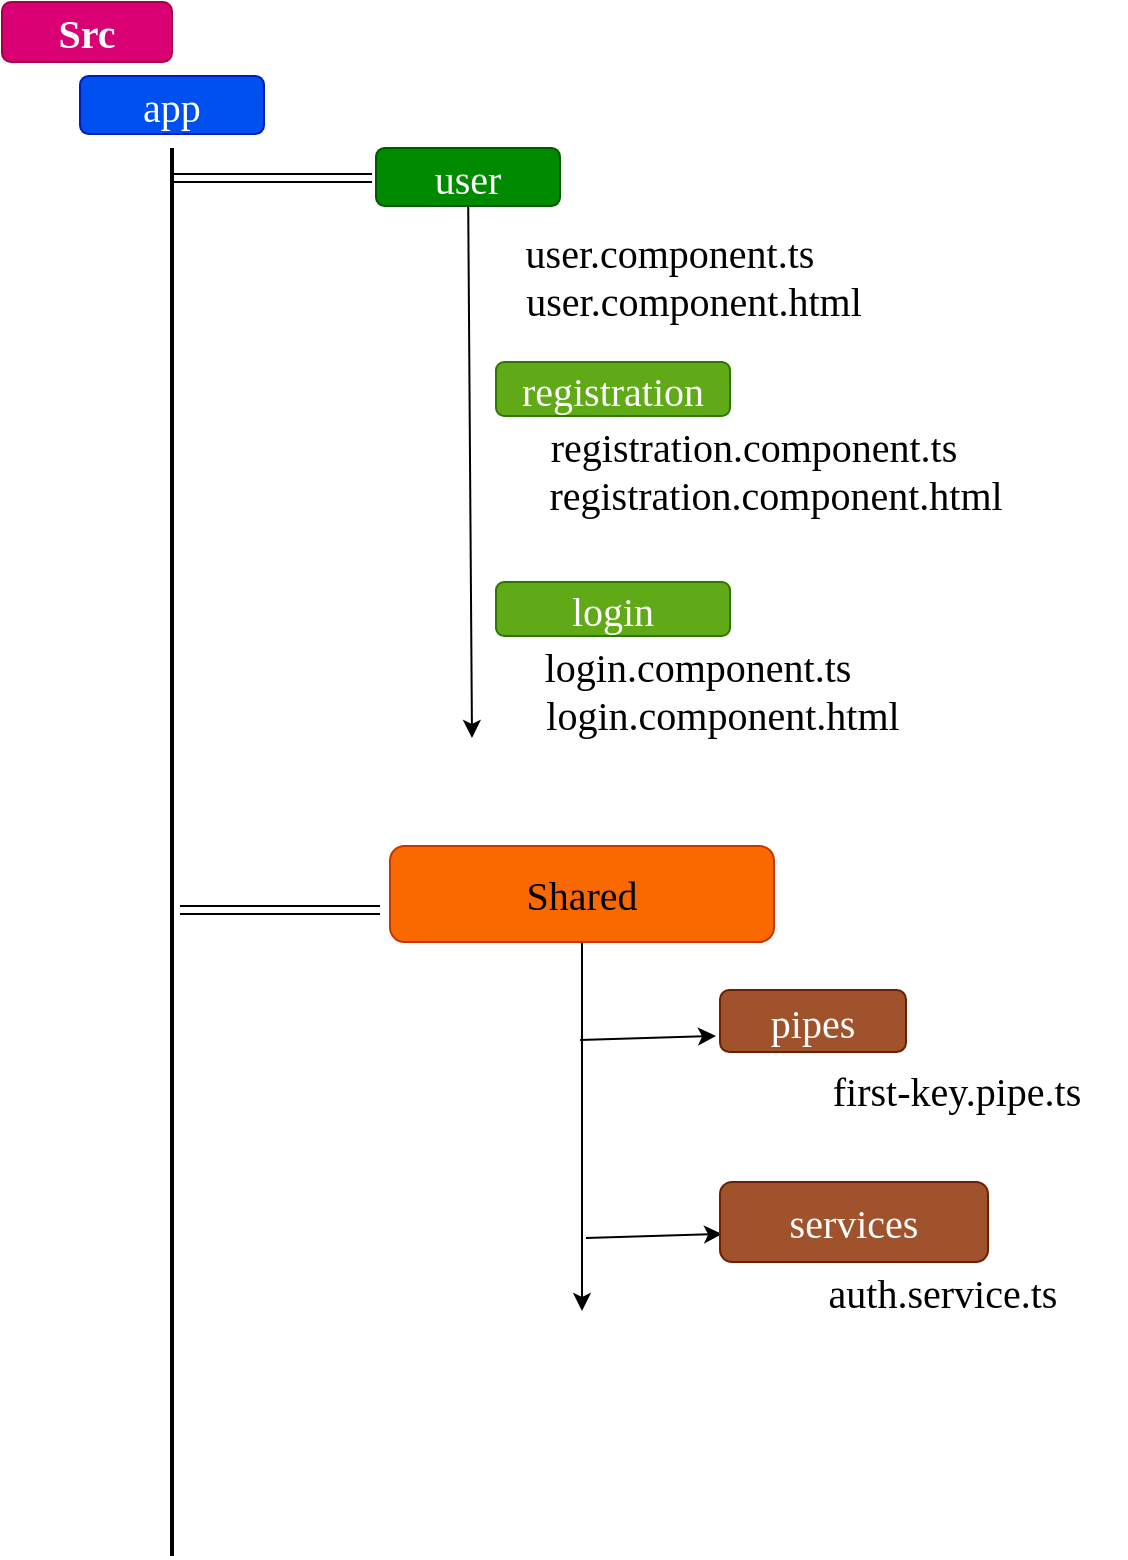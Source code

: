 <mxfile>
    <diagram id="5nE_4a8VrivVbLV9mj2C" name="Page-1">
        <mxGraphModel dx="1850" dy="1323" grid="0" gridSize="12" guides="1" tooltips="1" connect="1" arrows="1" fold="1" page="0" pageScale="1" pageWidth="827" pageHeight="1169" math="0" shadow="0">
            <root>
                <mxCell id="0"/>
                <mxCell id="1" parent="0"/>
                <mxCell id="2" value="&lt;b&gt;&lt;font style=&quot;font-size: 20px;&quot; face=&quot;Comic Sans MS&quot;&gt;Src&lt;/font&gt;&lt;/b&gt;" style="rounded=1;whiteSpace=wrap;html=1;fillColor=#d80073;fontColor=#ffffff;strokeColor=#A50040;" vertex="1" parent="1">
                    <mxGeometry x="-362" y="-129" width="85" height="30" as="geometry"/>
                </mxCell>
                <mxCell id="3" value="" style="line;strokeWidth=2;direction=south;html=1;fontFamily=Comic Sans MS;fontSize=20;" vertex="1" parent="1">
                    <mxGeometry x="-282" y="-56" width="10" height="704" as="geometry"/>
                </mxCell>
                <mxCell id="5" value="app" style="rounded=1;whiteSpace=wrap;html=1;fontFamily=Comic Sans MS;fontSize=20;fillColor=#0050ef;fontColor=#ffffff;strokeColor=#001DBC;" vertex="1" parent="1">
                    <mxGeometry x="-323" y="-92" width="92" height="29" as="geometry"/>
                </mxCell>
                <mxCell id="6" value="" style="shape=link;html=1;fontFamily=Comic Sans MS;fontSize=20;" edge="1" parent="1">
                    <mxGeometry width="100" relative="1" as="geometry">
                        <mxPoint x="-277" y="-41" as="sourcePoint"/>
                        <mxPoint x="-177" y="-41" as="targetPoint"/>
                    </mxGeometry>
                </mxCell>
                <mxCell id="8" style="edgeStyle=none;html=1;fontFamily=Comic Sans MS;fontSize=20;" edge="1" parent="1" source="7">
                    <mxGeometry relative="1" as="geometry">
                        <mxPoint x="-127" y="239" as="targetPoint"/>
                    </mxGeometry>
                </mxCell>
                <mxCell id="7" value="user" style="rounded=1;whiteSpace=wrap;html=1;fontFamily=Comic Sans MS;fontSize=20;fillColor=#008a00;fontColor=#ffffff;strokeColor=#005700;" vertex="1" parent="1">
                    <mxGeometry x="-175" y="-56" width="92" height="29" as="geometry"/>
                </mxCell>
                <mxCell id="9" value="user.component.ts" style="text;html=1;strokeColor=none;fillColor=none;align=center;verticalAlign=middle;whiteSpace=wrap;rounded=0;fontFamily=Comic Sans MS;fontSize=20;" vertex="1" parent="1">
                    <mxGeometry x="-58" y="-19" width="60" height="30" as="geometry"/>
                </mxCell>
                <mxCell id="10" value="user.component.html" style="text;html=1;strokeColor=none;fillColor=none;align=center;verticalAlign=middle;whiteSpace=wrap;rounded=0;fontFamily=Comic Sans MS;fontSize=20;" vertex="1" parent="1">
                    <mxGeometry x="-46" y="5" width="60" height="30" as="geometry"/>
                </mxCell>
                <mxCell id="11" value="registration" style="rounded=1;whiteSpace=wrap;html=1;fontFamily=Comic Sans MS;fontSize=20;fillColor=#60a917;fontColor=#ffffff;strokeColor=#2D7600;" vertex="1" parent="1">
                    <mxGeometry x="-115" y="51" width="117" height="27" as="geometry"/>
                </mxCell>
                <mxCell id="12" value="login" style="rounded=1;whiteSpace=wrap;html=1;fontFamily=Comic Sans MS;fontSize=20;fillColor=#60a917;fontColor=#ffffff;strokeColor=#2D7600;" vertex="1" parent="1">
                    <mxGeometry x="-115" y="161" width="117" height="27" as="geometry"/>
                </mxCell>
                <mxCell id="19" value="registration.component.ts" style="text;html=1;strokeColor=none;fillColor=none;align=center;verticalAlign=middle;whiteSpace=wrap;rounded=0;fontFamily=Comic Sans MS;fontSize=20;" vertex="1" parent="1">
                    <mxGeometry x="-16" y="78" width="60" height="30" as="geometry"/>
                </mxCell>
                <mxCell id="20" value="registration.component.html" style="text;html=1;strokeColor=none;fillColor=none;align=center;verticalAlign=middle;whiteSpace=wrap;rounded=0;fontFamily=Comic Sans MS;fontSize=20;" vertex="1" parent="1">
                    <mxGeometry x="-5" y="102" width="60" height="30" as="geometry"/>
                </mxCell>
                <mxCell id="21" value="login.component.ts" style="text;html=1;strokeColor=none;fillColor=none;align=center;verticalAlign=middle;whiteSpace=wrap;rounded=0;fontFamily=Comic Sans MS;fontSize=20;" vertex="1" parent="1">
                    <mxGeometry x="-44" y="188" width="60" height="30" as="geometry"/>
                </mxCell>
                <mxCell id="22" value="login.component.html" style="text;html=1;align=center;verticalAlign=middle;resizable=0;points=[];autosize=1;strokeColor=none;fillColor=none;fontSize=20;fontFamily=Comic Sans MS;" vertex="1" parent="1">
                    <mxGeometry x="-108" y="209" width="212" height="36" as="geometry"/>
                </mxCell>
                <mxCell id="23" value="" style="shape=link;html=1;fontFamily=Comic Sans MS;fontSize=20;" edge="1" parent="1">
                    <mxGeometry width="100" relative="1" as="geometry">
                        <mxPoint x="-273" y="325" as="sourcePoint"/>
                        <mxPoint x="-173" y="325" as="targetPoint"/>
                    </mxGeometry>
                </mxCell>
                <mxCell id="25" style="edgeStyle=none;html=1;fontFamily=Comic Sans MS;fontSize=20;" edge="1" parent="1" source="24">
                    <mxGeometry relative="1" as="geometry">
                        <mxPoint x="-72" y="525.5" as="targetPoint"/>
                    </mxGeometry>
                </mxCell>
                <mxCell id="24" value="Shared" style="rounded=1;whiteSpace=wrap;html=1;fontFamily=Comic Sans MS;fontSize=20;fillColor=#fa6800;fontColor=#000000;strokeColor=#C73500;" vertex="1" parent="1">
                    <mxGeometry x="-168" y="293" width="192" height="48" as="geometry"/>
                </mxCell>
                <mxCell id="28" value="" style="endArrow=classic;html=1;fontFamily=Comic Sans MS;fontSize=20;" edge="1" parent="1">
                    <mxGeometry width="50" height="50" relative="1" as="geometry">
                        <mxPoint x="-73" y="390" as="sourcePoint"/>
                        <mxPoint x="-5" y="388" as="targetPoint"/>
                    </mxGeometry>
                </mxCell>
                <mxCell id="29" value="" style="endArrow=classic;html=1;fontFamily=Comic Sans MS;fontSize=20;" edge="1" parent="1">
                    <mxGeometry width="50" height="50" relative="1" as="geometry">
                        <mxPoint x="-70" y="489" as="sourcePoint"/>
                        <mxPoint x="-2" y="487" as="targetPoint"/>
                    </mxGeometry>
                </mxCell>
                <mxCell id="30" value="pipes" style="rounded=1;whiteSpace=wrap;html=1;fontFamily=Comic Sans MS;fontSize=20;fillColor=#a0522d;fontColor=#ffffff;strokeColor=#6D1F00;" vertex="1" parent="1">
                    <mxGeometry x="-3" y="365" width="93" height="31" as="geometry"/>
                </mxCell>
                <mxCell id="31" value="services" style="rounded=1;whiteSpace=wrap;html=1;fontFamily=Comic Sans MS;fontSize=20;fillColor=#a0522d;fontColor=#ffffff;strokeColor=#6D1F00;" vertex="1" parent="1">
                    <mxGeometry x="-3" y="461" width="134" height="40" as="geometry"/>
                </mxCell>
                <mxCell id="32" value="first-key.pipe.ts" style="text;html=1;align=center;verticalAlign=middle;resizable=0;points=[];autosize=1;strokeColor=none;fillColor=none;fontSize=20;fontFamily=Comic Sans MS;" vertex="1" parent="1">
                    <mxGeometry x="30" y="397" width="170" height="36" as="geometry"/>
                </mxCell>
                <mxCell id="33" value="auth.service.ts" style="text;html=1;align=center;verticalAlign=middle;resizable=0;points=[];autosize=1;strokeColor=none;fillColor=none;fontSize=20;fontFamily=Comic Sans MS;" vertex="1" parent="1">
                    <mxGeometry x="30" y="498" width="156" height="36" as="geometry"/>
                </mxCell>
            </root>
        </mxGraphModel>
    </diagram>
</mxfile>